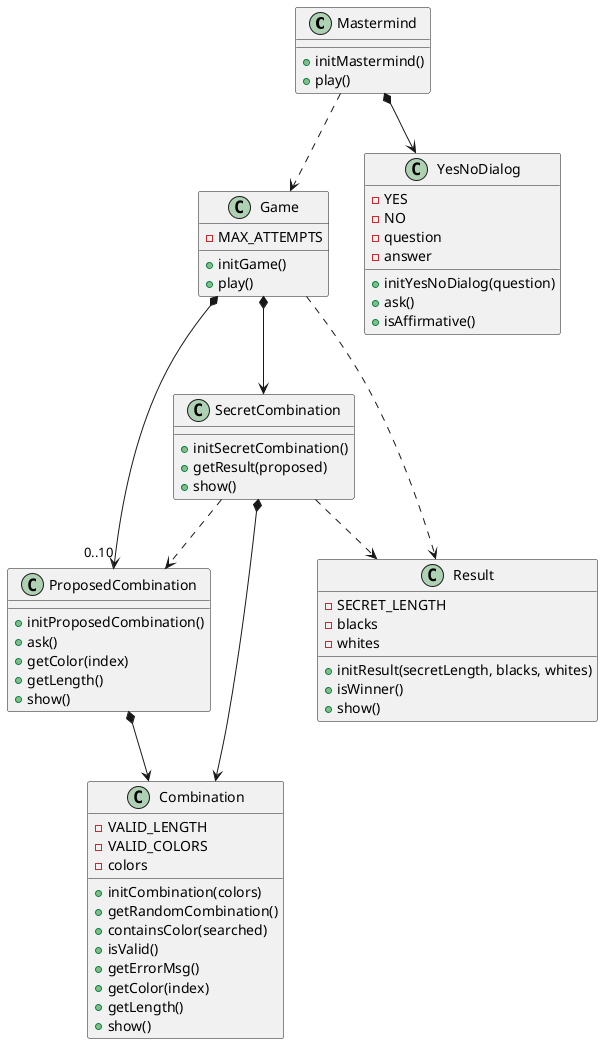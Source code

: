@startuml analysis

class Mastermind{  

    + initMastermind()
    + play()    
}
Mastermind ..> Game
Mastermind *--> YesNoDialog

class Game{
    - MAX_ATTEMPTS

    + initGame()
    + play()      
}
Game *--> SecretCombination
Game *--> "0..10" ProposedCombination
Game .down.> Result

class SecretCombination{
    
    + initSecretCombination()    
    + getResult(proposed)
    + show()    

}
SecretCombination *-down-> Combination
SecretCombination .down.> ProposedCombination
SecretCombination .down.> Result

class Combination{
    - VALID_LENGTH
    - VALID_COLORS    
    - colors

    + initCombination(colors)
    + getRandomCombination()
    + containsColor(searched)  
    + isValid()
    + getErrorMsg()
    + getColor(index)
    + getLength()      
    + show()
}

class ProposedCombination{

    + initProposedCombination()
    + ask()   
    + getColor(index)
    + getLength()    
    + show() 
}
ProposedCombination *-down-> Combination

class Result{
    - SECRET_LENGTH
    - blacks
    - whites

    + initResult(secretLength, blacks, whites)
    + isWinner()
    + show()    
}

class YesNoDialog {
    - YES
    - NO
    - question
    - answer    

    + initYesNoDialog(question)
    + ask()
    + isAffirmative()
}
@enduml